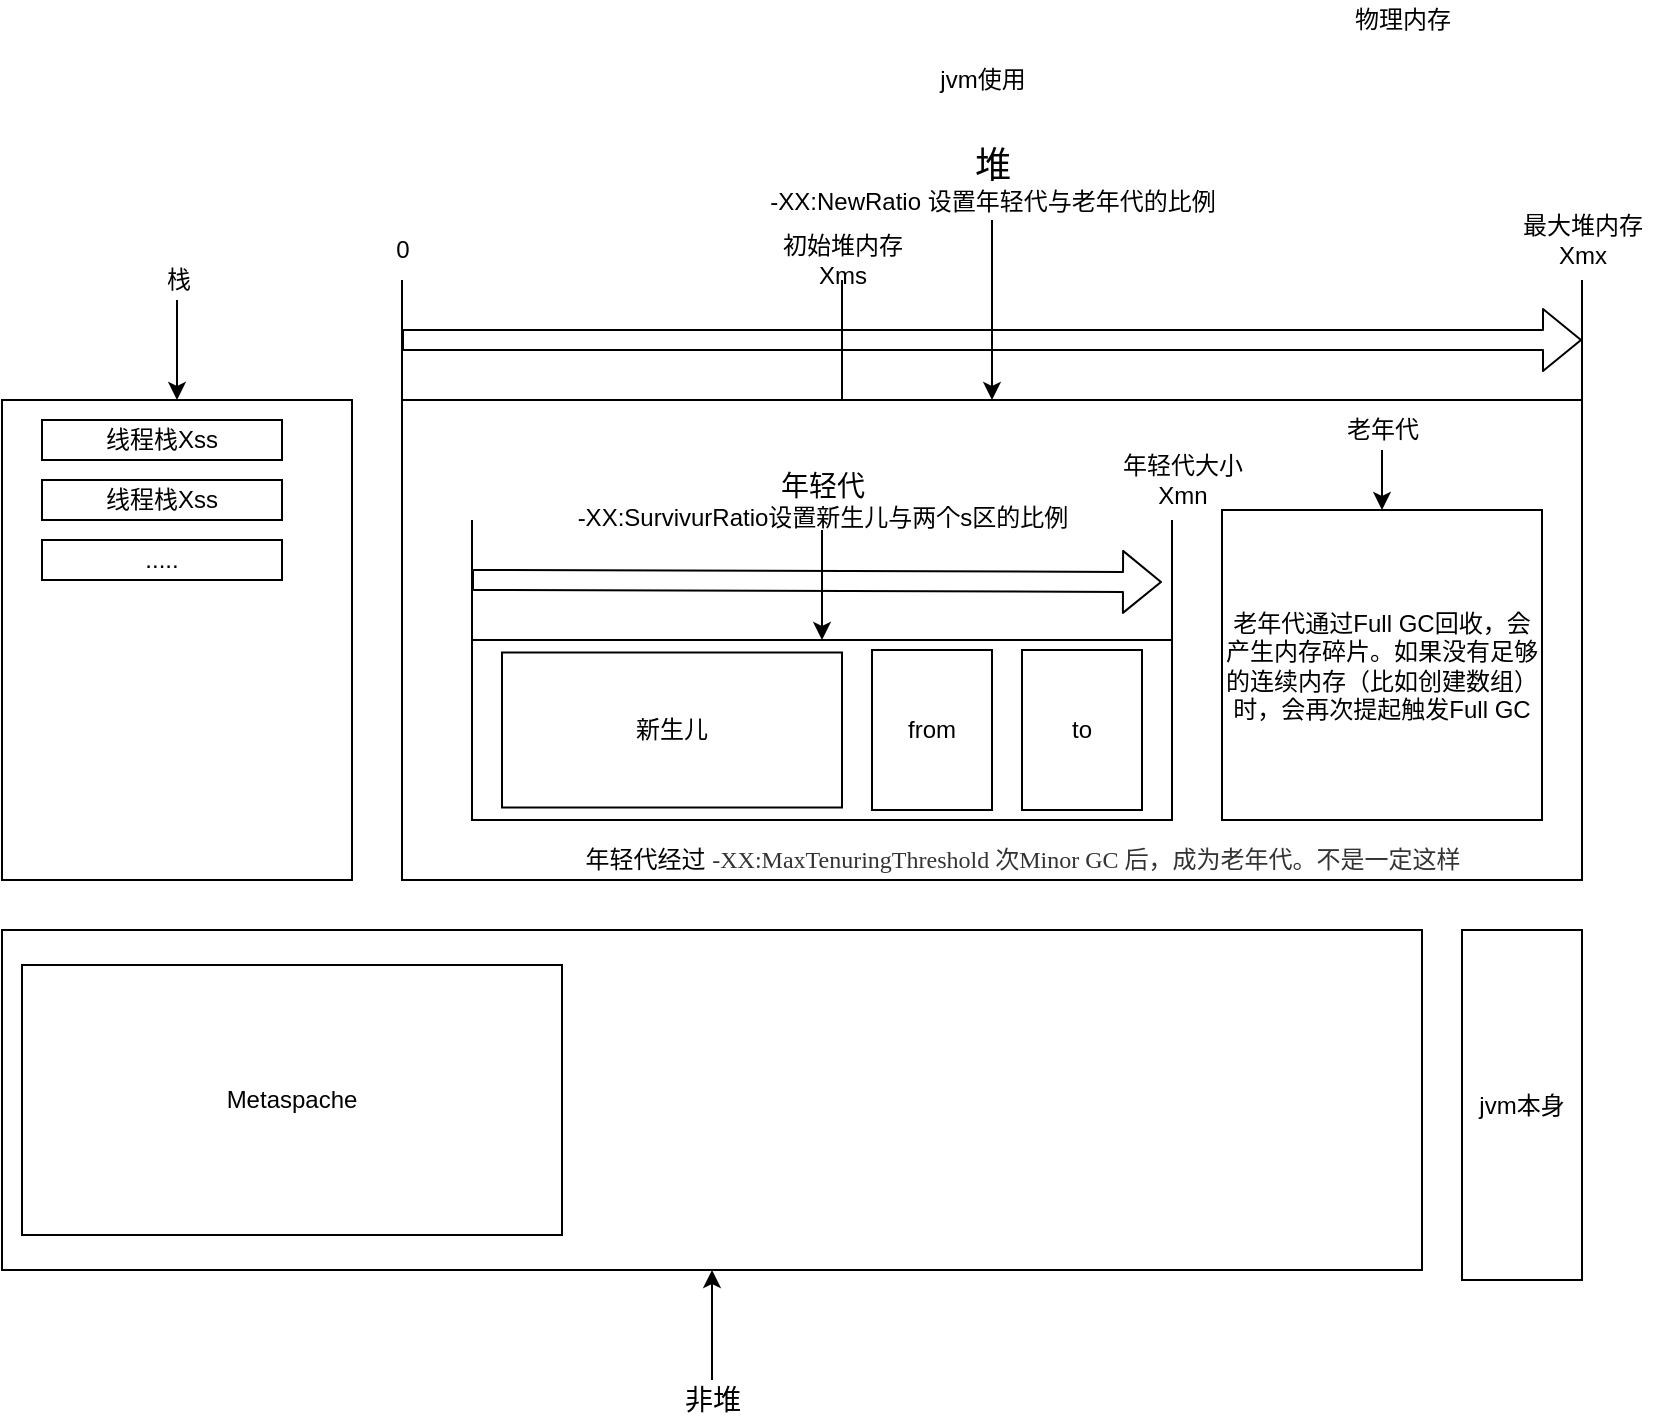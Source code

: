 <mxfile version="14.1.9" type="github">
  <diagram id="8ZA4tzUF-DVVLS_30Xkp" name="Page-1">
    <mxGraphModel dx="1291" dy="554" grid="1" gridSize="10" guides="1" tooltips="1" connect="1" arrows="1" fold="1" page="1" pageScale="1" pageWidth="827" pageHeight="1169" math="0" shadow="0">
      <root>
        <mxCell id="0" />
        <mxCell id="1" parent="0" />
        <mxCell id="oYOUlCEVl24bx4hBR3QO-1" value="" style="rounded=0;whiteSpace=wrap;html=1;" parent="1" vertex="1">
          <mxGeometry x="240" y="390" width="590" height="240" as="geometry" />
        </mxCell>
        <mxCell id="oYOUlCEVl24bx4hBR3QO-2" value="" style="endArrow=none;html=1;exitX=0;exitY=0;exitDx=0;exitDy=0;" parent="1" source="oYOUlCEVl24bx4hBR3QO-1" edge="1">
          <mxGeometry width="50" height="50" relative="1" as="geometry">
            <mxPoint x="240" y="380" as="sourcePoint" />
            <mxPoint x="240" y="330" as="targetPoint" />
          </mxGeometry>
        </mxCell>
        <mxCell id="oYOUlCEVl24bx4hBR3QO-3" value="" style="endArrow=none;html=1;exitX=0;exitY=0;exitDx=0;exitDy=0;" parent="1" edge="1">
          <mxGeometry width="50" height="50" relative="1" as="geometry">
            <mxPoint x="830" y="390" as="sourcePoint" />
            <mxPoint x="830" y="330" as="targetPoint" />
          </mxGeometry>
        </mxCell>
        <mxCell id="oYOUlCEVl24bx4hBR3QO-4" value="" style="shape=flexArrow;endArrow=classic;html=1;" parent="1" edge="1">
          <mxGeometry width="50" height="50" relative="1" as="geometry">
            <mxPoint x="240" y="360" as="sourcePoint" />
            <mxPoint x="830" y="360" as="targetPoint" />
          </mxGeometry>
        </mxCell>
        <mxCell id="oYOUlCEVl24bx4hBR3QO-5" value="初始堆内存&lt;br&gt;Xms" style="text;html=1;align=center;verticalAlign=middle;resizable=0;points=[];autosize=1;" parent="1" vertex="1">
          <mxGeometry x="420" y="305" width="80" height="30" as="geometry" />
        </mxCell>
        <mxCell id="oYOUlCEVl24bx4hBR3QO-6" value="最大堆内存&lt;br&gt;Xmx" style="text;html=1;align=center;verticalAlign=middle;resizable=0;points=[];autosize=1;" parent="1" vertex="1">
          <mxGeometry x="790" y="295" width="80" height="30" as="geometry" />
        </mxCell>
        <mxCell id="oYOUlCEVl24bx4hBR3QO-7" value="" style="endArrow=none;html=1;exitX=0;exitY=0;exitDx=0;exitDy=0;" parent="1" edge="1">
          <mxGeometry width="50" height="50" relative="1" as="geometry">
            <mxPoint x="460" y="390" as="sourcePoint" />
            <mxPoint x="460" y="330" as="targetPoint" />
          </mxGeometry>
        </mxCell>
        <mxCell id="oYOUlCEVl24bx4hBR3QO-8" value="0" style="text;html=1;align=center;verticalAlign=middle;resizable=0;points=[];autosize=1;" parent="1" vertex="1">
          <mxGeometry x="230" y="305" width="20" height="20" as="geometry" />
        </mxCell>
        <mxCell id="oYOUlCEVl24bx4hBR3QO-10" value="物理内存" style="text;html=1;align=center;verticalAlign=middle;resizable=0;points=[];autosize=1;" parent="1" vertex="1">
          <mxGeometry x="710" y="190" width="60" height="20" as="geometry" />
        </mxCell>
        <mxCell id="oYOUlCEVl24bx4hBR3QO-13" value="jvm使用" style="text;html=1;align=center;verticalAlign=middle;resizable=0;points=[];autosize=1;" parent="1" vertex="1">
          <mxGeometry x="500" y="220" width="60" height="20" as="geometry" />
        </mxCell>
        <mxCell id="oYOUlCEVl24bx4hBR3QO-15" value="" style="rounded=0;whiteSpace=wrap;html=1;" parent="1" vertex="1">
          <mxGeometry x="40" y="655" width="710" height="170" as="geometry" />
        </mxCell>
        <mxCell id="oYOUlCEVl24bx4hBR3QO-16" value="" style="rounded=0;whiteSpace=wrap;html=1;" parent="1" vertex="1">
          <mxGeometry x="40" y="390" width="175" height="240" as="geometry" />
        </mxCell>
        <mxCell id="oYOUlCEVl24bx4hBR3QO-17" value="jvm本身" style="whiteSpace=wrap;html=1;" parent="1" vertex="1">
          <mxGeometry x="770" y="655" width="60" height="175" as="geometry" />
        </mxCell>
        <mxCell id="oYOUlCEVl24bx4hBR3QO-18" value="Metaspache" style="whiteSpace=wrap;html=1;" parent="1" vertex="1">
          <mxGeometry x="50" y="672.5" width="270" height="135" as="geometry" />
        </mxCell>
        <mxCell id="oYOUlCEVl24bx4hBR3QO-20" value="" style="edgeStyle=orthogonalEdgeStyle;rounded=0;orthogonalLoop=1;jettySize=auto;html=1;entryX=0.5;entryY=1;entryDx=0;entryDy=0;" parent="1" source="oYOUlCEVl24bx4hBR3QO-19" target="oYOUlCEVl24bx4hBR3QO-15" edge="1">
          <mxGeometry relative="1" as="geometry" />
        </mxCell>
        <mxCell id="oYOUlCEVl24bx4hBR3QO-19" value="&lt;font style=&quot;font-size: 14px&quot;&gt;非堆&lt;/font&gt;" style="text;html=1;align=center;verticalAlign=middle;resizable=0;points=[];autosize=1;" parent="1" vertex="1">
          <mxGeometry x="375" y="880" width="40" height="20" as="geometry" />
        </mxCell>
        <mxCell id="oYOUlCEVl24bx4hBR3QO-23" value="" style="edgeStyle=orthogonalEdgeStyle;rounded=0;orthogonalLoop=1;jettySize=auto;html=1;" parent="1" source="oYOUlCEVl24bx4hBR3QO-22" target="oYOUlCEVl24bx4hBR3QO-16" edge="1">
          <mxGeometry relative="1" as="geometry" />
        </mxCell>
        <mxCell id="oYOUlCEVl24bx4hBR3QO-22" value="栈" style="text;html=1;align=center;verticalAlign=middle;resizable=0;points=[];autosize=1;" parent="1" vertex="1">
          <mxGeometry x="112.5" y="320" width="30" height="20" as="geometry" />
        </mxCell>
        <mxCell id="oYOUlCEVl24bx4hBR3QO-24" value="线程栈Xss" style="rounded=0;whiteSpace=wrap;html=1;" parent="1" vertex="1">
          <mxGeometry x="60" y="400" width="120" height="20" as="geometry" />
        </mxCell>
        <mxCell id="oYOUlCEVl24bx4hBR3QO-25" value="线程栈Xss" style="rounded=0;whiteSpace=wrap;html=1;" parent="1" vertex="1">
          <mxGeometry x="60" y="430" width="120" height="20" as="geometry" />
        </mxCell>
        <mxCell id="oYOUlCEVl24bx4hBR3QO-27" value="....." style="rounded=0;whiteSpace=wrap;html=1;" parent="1" vertex="1">
          <mxGeometry x="60" y="460" width="120" height="20" as="geometry" />
        </mxCell>
        <mxCell id="oYOUlCEVl24bx4hBR3QO-28" value="" style="whiteSpace=wrap;html=1;" parent="1" vertex="1">
          <mxGeometry x="275" y="510" width="350" height="90" as="geometry" />
        </mxCell>
        <mxCell id="oYOUlCEVl24bx4hBR3QO-29" value="老年代通过Full GC回收，会产生内存碎片。如果没有足够的连续内存（比如创建数组）时，会再次提起触发Full GC" style="whiteSpace=wrap;html=1;" parent="1" vertex="1">
          <mxGeometry x="650" y="445" width="160" height="155" as="geometry" />
        </mxCell>
        <mxCell id="oYOUlCEVl24bx4hBR3QO-31" value="" style="edgeStyle=orthogonalEdgeStyle;rounded=0;orthogonalLoop=1;jettySize=auto;html=1;" parent="1" source="oYOUlCEVl24bx4hBR3QO-30" target="oYOUlCEVl24bx4hBR3QO-28" edge="1">
          <mxGeometry relative="1" as="geometry" />
        </mxCell>
        <mxCell id="oYOUlCEVl24bx4hBR3QO-30" value="&lt;font style=&quot;font-size: 14px&quot;&gt;年轻代&lt;/font&gt;&lt;br&gt;-XX:SurvivurRatio设置新生儿与两个s区的比例" style="text;html=1;align=center;verticalAlign=middle;resizable=0;points=[];autosize=1;" parent="1" vertex="1">
          <mxGeometry x="320" y="425" width="260" height="30" as="geometry" />
        </mxCell>
        <mxCell id="oYOUlCEVl24bx4hBR3QO-33" value="" style="edgeStyle=orthogonalEdgeStyle;rounded=0;orthogonalLoop=1;jettySize=auto;html=1;" parent="1" source="oYOUlCEVl24bx4hBR3QO-32" target="oYOUlCEVl24bx4hBR3QO-29" edge="1">
          <mxGeometry relative="1" as="geometry" />
        </mxCell>
        <mxCell id="oYOUlCEVl24bx4hBR3QO-32" value="老年代" style="text;html=1;align=center;verticalAlign=middle;resizable=0;points=[];autosize=1;" parent="1" vertex="1">
          <mxGeometry x="705" y="395" width="50" height="20" as="geometry" />
        </mxCell>
        <mxCell id="n3TJO66bJrdvw4teUTfG-1" value="" style="endArrow=none;html=1;exitX=0;exitY=0;exitDx=0;exitDy=0;" edge="1" parent="1">
          <mxGeometry width="50" height="50" relative="1" as="geometry">
            <mxPoint x="275" y="510" as="sourcePoint" />
            <mxPoint x="275" y="450" as="targetPoint" />
          </mxGeometry>
        </mxCell>
        <mxCell id="n3TJO66bJrdvw4teUTfG-2" value="" style="endArrow=none;html=1;exitX=0;exitY=0;exitDx=0;exitDy=0;" edge="1" parent="1">
          <mxGeometry width="50" height="50" relative="1" as="geometry">
            <mxPoint x="625" y="510" as="sourcePoint" />
            <mxPoint x="625" y="450" as="targetPoint" />
          </mxGeometry>
        </mxCell>
        <mxCell id="n3TJO66bJrdvw4teUTfG-3" value="" style="shape=flexArrow;endArrow=classic;html=1;" edge="1" parent="1">
          <mxGeometry width="50" height="50" relative="1" as="geometry">
            <mxPoint x="275" y="480" as="sourcePoint" />
            <mxPoint x="620" y="481" as="targetPoint" />
          </mxGeometry>
        </mxCell>
        <mxCell id="n3TJO66bJrdvw4teUTfG-4" value="年轻代大小&lt;br&gt;Xmn&lt;br&gt;" style="text;html=1;align=center;verticalAlign=middle;resizable=0;points=[];autosize=1;" vertex="1" parent="1">
          <mxGeometry x="590" y="415" width="80" height="30" as="geometry" />
        </mxCell>
        <mxCell id="n3TJO66bJrdvw4teUTfG-6" value="from" style="whiteSpace=wrap;html=1;" vertex="1" parent="1">
          <mxGeometry x="475" y="515" width="60" height="80" as="geometry" />
        </mxCell>
        <mxCell id="n3TJO66bJrdvw4teUTfG-7" value="to" style="whiteSpace=wrap;html=1;" vertex="1" parent="1">
          <mxGeometry x="550" y="515" width="60" height="80" as="geometry" />
        </mxCell>
        <mxCell id="n3TJO66bJrdvw4teUTfG-8" value="新生儿" style="whiteSpace=wrap;html=1;" vertex="1" parent="1">
          <mxGeometry x="290" y="516.25" width="170" height="77.5" as="geometry" />
        </mxCell>
        <mxCell id="n3TJO66bJrdvw4teUTfG-10" value="" style="edgeStyle=orthogonalEdgeStyle;rounded=0;orthogonalLoop=1;jettySize=auto;html=1;" edge="1" parent="1" source="n3TJO66bJrdvw4teUTfG-9" target="oYOUlCEVl24bx4hBR3QO-1">
          <mxGeometry relative="1" as="geometry" />
        </mxCell>
        <mxCell id="n3TJO66bJrdvw4teUTfG-9" value="&lt;font style=&quot;font-size: 18px&quot;&gt;堆&lt;/font&gt;&lt;br&gt;-XX:NewRatio 设置年轻代与老年代的比例" style="text;html=1;align=center;verticalAlign=middle;resizable=0;points=[];autosize=1;" vertex="1" parent="1">
          <mxGeometry x="415" y="260" width="240" height="40" as="geometry" />
        </mxCell>
        <mxCell id="n3TJO66bJrdvw4teUTfG-11" value="年轻代经过&lt;font style=&quot;font-size: 12px&quot;&gt;&amp;nbsp;&lt;span style=&quot;color: rgb(51 , 51 , 51) ; font-family: &amp;#34;microsoft yahei&amp;#34; ; background-color: rgb(255 , 255 , 255)&quot;&gt;-XX:MaxTenuringThreshold 次&lt;/span&gt;&lt;span style=&quot;color: rgb(51 , 51 , 51) ; font-family: &amp;#34;microsoft yahei&amp;#34; ; background-color: rgb(255 , 255 , 255)&quot;&gt;Minor GC 后，成为老年代。不是一定这样&lt;/span&gt;&lt;/font&gt;" style="text;html=1;align=center;verticalAlign=middle;resizable=0;points=[];autosize=1;" vertex="1" parent="1">
          <mxGeometry x="310" y="610" width="480" height="20" as="geometry" />
        </mxCell>
      </root>
    </mxGraphModel>
  </diagram>
</mxfile>
